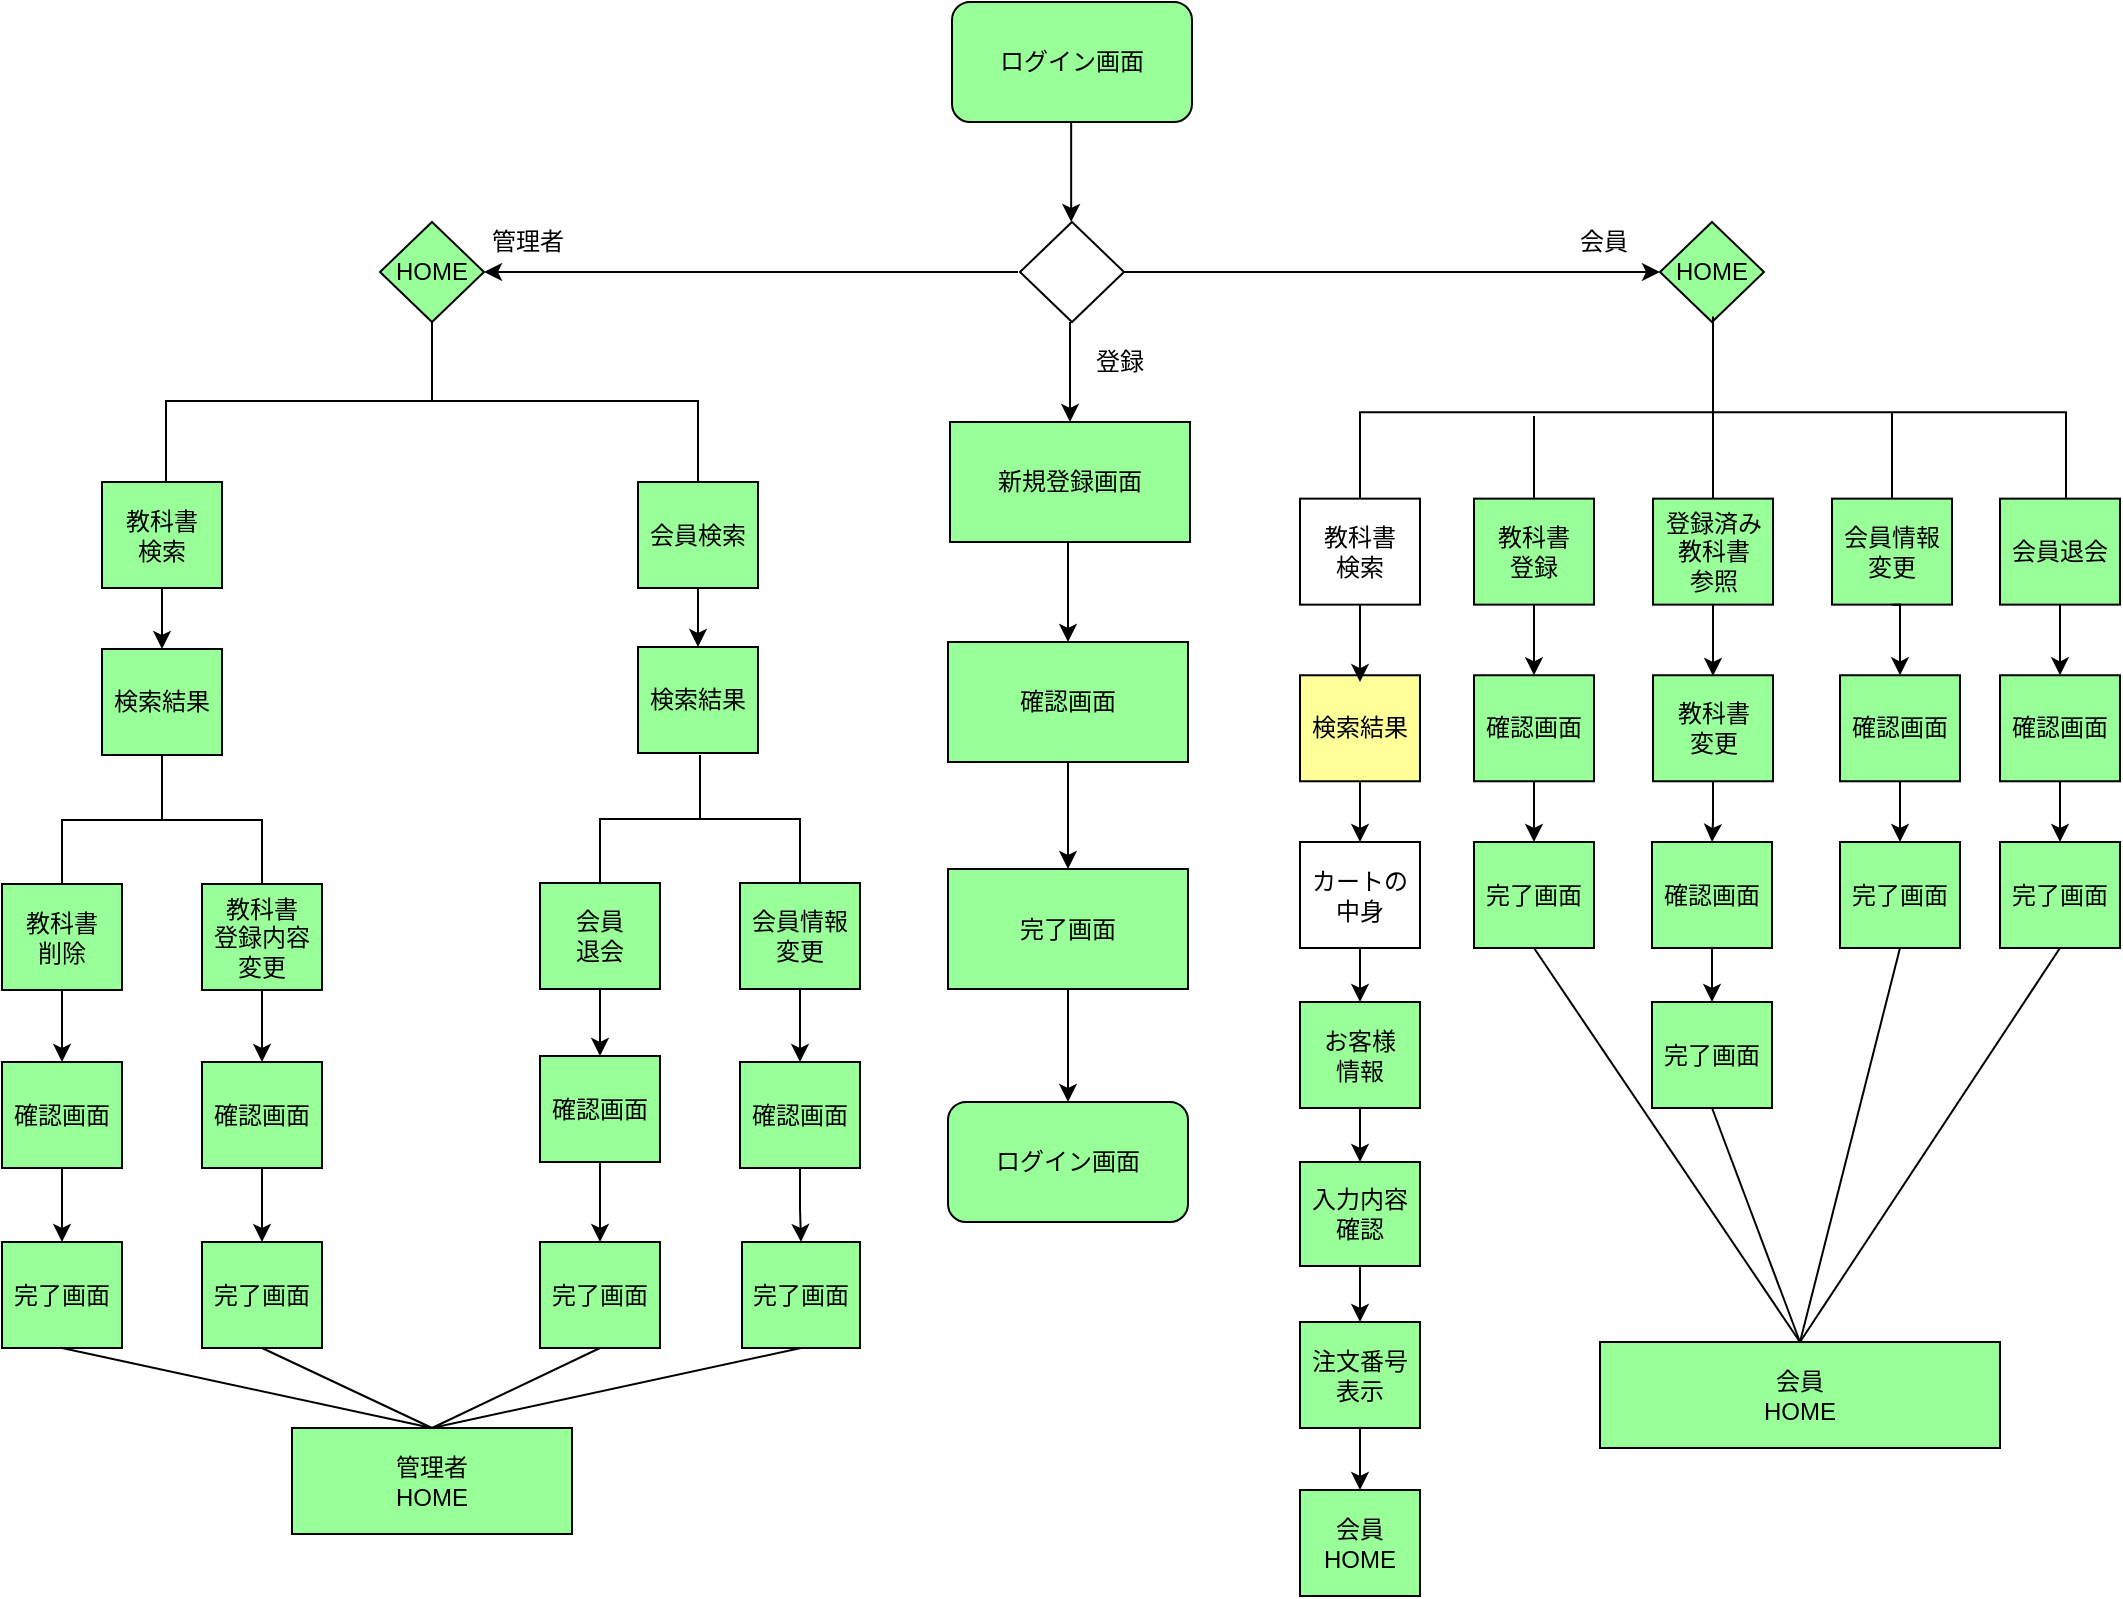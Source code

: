 <mxfile version="18.0.6" type="device"><diagram id="prtHgNgQTEPvFCAcTncT" name="Page-1"><mxGraphModel dx="1157" dy="737" grid="1" gridSize="10" guides="1" tooltips="1" connect="1" arrows="1" fold="1" page="1" pageScale="1" pageWidth="1169" pageHeight="827" math="0" shadow="0"><root><mxCell id="0"/><mxCell id="1" parent="0"/><mxCell id="O7uQDedIM6IcOSkmEDxa-4" value="ログイン画面" style="rounded=1;whiteSpace=wrap;html=1;fillColor=#99FF99;" parent="1" vertex="1"><mxGeometry x="526" y="30" width="120" height="60" as="geometry"/></mxCell><mxCell id="O7uQDedIM6IcOSkmEDxa-5" value="" style="endArrow=classic;html=1;rounded=0;" parent="1" edge="1"><mxGeometry width="50" height="50" relative="1" as="geometry"><mxPoint x="585.58" y="120" as="sourcePoint"/><mxPoint x="585.58" y="140" as="targetPoint"/><Array as="points"><mxPoint x="585.58" y="90"/><mxPoint x="585.58" y="130"/></Array></mxGeometry></mxCell><mxCell id="O7uQDedIM6IcOSkmEDxa-6" value="" style="rhombus;whiteSpace=wrap;html=1;" parent="1" vertex="1"><mxGeometry x="560" y="140" width="52" height="50" as="geometry"/></mxCell><mxCell id="O7uQDedIM6IcOSkmEDxa-7" value="" style="endArrow=classic;html=1;rounded=0;" parent="1" edge="1"><mxGeometry width="50" height="50" relative="1" as="geometry"><mxPoint x="585" y="220" as="sourcePoint"/><mxPoint x="585" y="240" as="targetPoint"/><Array as="points"><mxPoint x="585" y="190"/><mxPoint x="585" y="230"/></Array></mxGeometry></mxCell><mxCell id="O7uQDedIM6IcOSkmEDxa-8" value="新規登録画面" style="rounded=0;whiteSpace=wrap;html=1;fillColor=#99FF99;" parent="1" vertex="1"><mxGeometry x="525" y="240" width="120" height="60" as="geometry"/></mxCell><mxCell id="O7uQDedIM6IcOSkmEDxa-9" value="" style="endArrow=classic;html=1;rounded=0;" parent="1" edge="1"><mxGeometry width="50" height="50" relative="1" as="geometry"><mxPoint x="584" y="330" as="sourcePoint"/><mxPoint x="584" y="350" as="targetPoint"/><Array as="points"><mxPoint x="584" y="300"/><mxPoint x="584" y="340"/></Array></mxGeometry></mxCell><mxCell id="fEglPi-LXhJt4WA23QOj-53" style="edgeStyle=orthogonalEdgeStyle;rounded=0;orthogonalLoop=1;jettySize=auto;html=1;entryX=0.5;entryY=0;entryDx=0;entryDy=0;" edge="1" parent="1" source="O7uQDedIM6IcOSkmEDxa-10" target="xMVv9QfSRdIh94OtNRTo-37"><mxGeometry relative="1" as="geometry"/></mxCell><mxCell id="O7uQDedIM6IcOSkmEDxa-10" value="確認画面" style="rounded=0;whiteSpace=wrap;html=1;fillColor=#99FF99;" parent="1" vertex="1"><mxGeometry x="524" y="350" width="120" height="60" as="geometry"/></mxCell><mxCell id="O7uQDedIM6IcOSkmEDxa-11" value="" style="endArrow=classic;html=1;rounded=0;exitX=1;exitY=0.5;exitDx=0;exitDy=0;entryX=0;entryY=0.5;entryDx=0;entryDy=0;" parent="1" source="O7uQDedIM6IcOSkmEDxa-6" target="O7uQDedIM6IcOSkmEDxa-13" edge="1"><mxGeometry width="50" height="50" relative="1" as="geometry"><mxPoint x="670" y="165" as="sourcePoint"/><mxPoint x="681" y="164.5" as="targetPoint"/></mxGeometry></mxCell><mxCell id="O7uQDedIM6IcOSkmEDxa-13" value="HOME" style="rhombus;whiteSpace=wrap;html=1;fillColor=#99FF99;" parent="1" vertex="1"><mxGeometry x="880" y="140" width="52" height="50" as="geometry"/></mxCell><mxCell id="O7uQDedIM6IcOSkmEDxa-14" value="HOME" style="rhombus;whiteSpace=wrap;html=1;fillColor=#99FF99;" parent="1" vertex="1"><mxGeometry x="240" y="140" width="52" height="50" as="geometry"/></mxCell><mxCell id="O7uQDedIM6IcOSkmEDxa-16" value="" style="endArrow=classic;html=1;rounded=0;entryX=1;entryY=0.5;entryDx=0;entryDy=0;" parent="1" target="O7uQDedIM6IcOSkmEDxa-14" edge="1"><mxGeometry width="50" height="50" relative="1" as="geometry"><mxPoint x="559" y="165" as="sourcePoint"/><mxPoint x="480" y="165" as="targetPoint"/><Array as="points"><mxPoint x="559" y="164.5"/></Array></mxGeometry></mxCell><mxCell id="O7uQDedIM6IcOSkmEDxa-39" value="" style="group" parent="1" vertex="1" connectable="0"><mxGeometry x="730" y="190" width="300" height="229.63" as="geometry"/></mxCell><mxCell id="O7uQDedIM6IcOSkmEDxa-25" value="" style="strokeWidth=1;html=1;shape=mxgraph.flowchart.annotation_2;align=left;labelPosition=right;pointerEvents=1;rounded=0;sketch=0;rotation=90;" parent="O7uQDedIM6IcOSkmEDxa-39" vertex="1"><mxGeometry x="128.63" y="-131.37" width="95.75" height="353" as="geometry"/></mxCell><mxCell id="O7uQDedIM6IcOSkmEDxa-57" value="" style="group" parent="O7uQDedIM6IcOSkmEDxa-39" vertex="1" connectable="0"><mxGeometry x="-30" y="32" width="326" height="109.32" as="geometry"/></mxCell><mxCell id="O7uQDedIM6IcOSkmEDxa-27" value="" style="line;strokeWidth=1;direction=south;html=1;rounded=0;sketch=0;" parent="O7uQDedIM6IcOSkmEDxa-57" vertex="1"><mxGeometry x="201.51" y="12" width="10" height="50" as="geometry"/></mxCell><mxCell id="O7uQDedIM6IcOSkmEDxa-36" value="&lt;span style=&quot;color: rgba(0 , 0 , 0 , 0) ; font-family: monospace ; font-size: 0px ; background-color: rgb(248 , 249 , 250)&quot;&gt;%3CmxGraphModel%3E%3Croot%3E%3CmxCell%20id%3D%220%22%2F%3E%3CmxCell%20id%3D%221%22%20parent%3D%220%22%2F%3E%3CmxCell%20id%3D%222%22%20value%3D%22%22%20style%3D%22rounded%3D0%3BwhiteSpace%3Dwrap%3Bhtml%3D1%3Bsketch%3D0%3BstrokeWidth%3D1%3B%22%20vertex%3D%221%22%20parent%3D%221%22%3E%3CmxGeometry%20x%3D%22700%22%20y%3D%22280.32%22%20width%3D%2260%22%20height%3D%2253%22%20as%3D%22geometry%22%2F%3E%3C%2FmxCell%3E%3C%2Froot%3E%3C%2FmxGraphModel%3E&lt;/span&gt;" style="line;strokeWidth=1;direction=south;html=1;rounded=0;sketch=0;" parent="O7uQDedIM6IcOSkmEDxa-57" vertex="1"><mxGeometry x="110" y="15" width="14" height="45" as="geometry"/></mxCell><mxCell id="O7uQDedIM6IcOSkmEDxa-38" value="" style="line;strokeWidth=1;direction=south;html=1;rounded=0;sketch=0;" parent="O7uQDedIM6IcOSkmEDxa-57" vertex="1"><mxGeometry x="288.5" y="13.5" width="15" height="48" as="geometry"/></mxCell><mxCell id="O7uQDedIM6IcOSkmEDxa-45" value="教科書&lt;br&gt;検索" style="rounded=0;whiteSpace=wrap;html=1;sketch=0;strokeWidth=1;" parent="O7uQDedIM6IcOSkmEDxa-57" vertex="1"><mxGeometry y="56.32" width="60" height="53" as="geometry"/></mxCell><mxCell id="O7uQDedIM6IcOSkmEDxa-52" value="教科書&lt;br&gt;登録" style="rounded=0;whiteSpace=wrap;html=1;sketch=0;strokeWidth=1;fillColor=#99FF99;" parent="O7uQDedIM6IcOSkmEDxa-57" vertex="1"><mxGeometry x="87" y="56.32" width="60" height="53" as="geometry"/></mxCell><mxCell id="O7uQDedIM6IcOSkmEDxa-54" value="会員情報&lt;br&gt;変更" style="rounded=0;whiteSpace=wrap;html=1;sketch=0;strokeWidth=1;fillColor=#99FF99;" parent="O7uQDedIM6IcOSkmEDxa-57" vertex="1"><mxGeometry x="266" y="56.32" width="60" height="53" as="geometry"/></mxCell><mxCell id="xMVv9QfSRdIh94OtNRTo-4" value="登録済み&lt;br&gt;教科書&lt;br&gt;参照" style="rounded=0;whiteSpace=wrap;html=1;sketch=0;strokeWidth=1;fillColor=#99FF99;" parent="O7uQDedIM6IcOSkmEDxa-57" vertex="1"><mxGeometry x="176.51" y="56.32" width="60" height="53" as="geometry"/></mxCell><mxCell id="O7uQDedIM6IcOSkmEDxa-61" value="" style="endArrow=none;html=1;rounded=1;sketch=0;curved=0;" parent="O7uQDedIM6IcOSkmEDxa-39" edge="1"><mxGeometry width="50" height="50" relative="1" as="geometry"><mxPoint y="190" as="sourcePoint"/><mxPoint y="141.32" as="targetPoint"/></mxGeometry></mxCell><mxCell id="O7uQDedIM6IcOSkmEDxa-62" value="検索結果" style="rounded=0;whiteSpace=wrap;html=1;sketch=0;strokeWidth=1;fillColor=#FFFF99;" parent="O7uQDedIM6IcOSkmEDxa-39" vertex="1"><mxGeometry x="-30" y="176.63" width="60" height="53" as="geometry"/></mxCell><mxCell id="O7uQDedIM6IcOSkmEDxa-53" value="教科書&lt;br&gt;変更" style="rounded=0;whiteSpace=wrap;html=1;sketch=0;strokeWidth=1;fillColor=#99FF99;" parent="O7uQDedIM6IcOSkmEDxa-39" vertex="1"><mxGeometry x="146.51" y="176.63" width="60" height="53" as="geometry"/></mxCell><mxCell id="xMVv9QfSRdIh94OtNRTo-1" value="" style="edgeStyle=orthogonalEdgeStyle;rounded=0;orthogonalLoop=1;jettySize=auto;html=1;exitX=0.5;exitY=1;exitDx=0;exitDy=0;entryX=0.5;entryY=0;entryDx=0;entryDy=0;" parent="O7uQDedIM6IcOSkmEDxa-39" source="xMVv9QfSRdIh94OtNRTo-4" target="O7uQDedIM6IcOSkmEDxa-53" edge="1"><mxGeometry relative="1" as="geometry"><mxPoint x="60" y="210" as="sourcePoint"/><mxPoint x="170" y="190" as="targetPoint"/><Array as="points"><mxPoint x="177" y="177"/><mxPoint x="177" y="177"/></Array></mxGeometry></mxCell><mxCell id="xMVv9QfSRdIh94OtNRTo-5" value="確認画面" style="rounded=0;whiteSpace=wrap;html=1;sketch=0;strokeWidth=1;fillColor=#99FF99;" parent="O7uQDedIM6IcOSkmEDxa-39" vertex="1"><mxGeometry x="57" y="176.63" width="60" height="53" as="geometry"/></mxCell><mxCell id="xMVv9QfSRdIh94OtNRTo-6" value="確認画面" style="rounded=0;whiteSpace=wrap;html=1;sketch=0;strokeWidth=1;fillColor=#99FF99;" parent="O7uQDedIM6IcOSkmEDxa-39" vertex="1"><mxGeometry x="240" y="176.63" width="60" height="53" as="geometry"/></mxCell><mxCell id="xMVv9QfSRdIh94OtNRTo-48" style="edgeStyle=orthogonalEdgeStyle;rounded=0;orthogonalLoop=1;jettySize=auto;html=1;exitX=0.5;exitY=1;exitDx=0;exitDy=0;entryX=0.5;entryY=0;entryDx=0;entryDy=0;" parent="O7uQDedIM6IcOSkmEDxa-39" source="O7uQDedIM6IcOSkmEDxa-54" target="xMVv9QfSRdIh94OtNRTo-6" edge="1"><mxGeometry relative="1" as="geometry"/></mxCell><mxCell id="fEglPi-LXhJt4WA23QOj-39" style="edgeStyle=orthogonalEdgeStyle;rounded=0;orthogonalLoop=1;jettySize=auto;html=1;entryX=0.5;entryY=0;entryDx=0;entryDy=0;" edge="1" parent="O7uQDedIM6IcOSkmEDxa-39" source="O7uQDedIM6IcOSkmEDxa-52" target="xMVv9QfSRdIh94OtNRTo-5"><mxGeometry relative="1" as="geometry"/></mxCell><mxCell id="fEglPi-LXhJt4WA23QOj-33" value="" style="edgeStyle=orthogonalEdgeStyle;rounded=0;orthogonalLoop=1;jettySize=auto;html=1;entryX=0.5;entryY=0;entryDx=0;entryDy=0;" edge="1" parent="1" source="O7uQDedIM6IcOSkmEDxa-55" target="xMVv9QfSRdIh94OtNRTo-27"><mxGeometry relative="1" as="geometry"/></mxCell><mxCell id="O7uQDedIM6IcOSkmEDxa-55" value="会員退会" style="rounded=0;whiteSpace=wrap;html=1;sketch=0;strokeWidth=1;fillColor=#99FF99;" parent="1" vertex="1"><mxGeometry x="1050" y="278.32" width="60" height="53" as="geometry"/></mxCell><mxCell id="fEglPi-LXhJt4WA23QOj-58" style="edgeStyle=orthogonalEdgeStyle;rounded=0;orthogonalLoop=1;jettySize=auto;html=1;entryX=0.5;entryY=0;entryDx=0;entryDy=0;" edge="1" parent="1" source="O7uQDedIM6IcOSkmEDxa-89" target="O7uQDedIM6IcOSkmEDxa-90"><mxGeometry relative="1" as="geometry"/></mxCell><mxCell id="O7uQDedIM6IcOSkmEDxa-89" value="カートの中身" style="rounded=0;whiteSpace=wrap;html=1;sketch=0;strokeWidth=1;" parent="1" vertex="1"><mxGeometry x="700" y="450" width="60" height="53" as="geometry"/></mxCell><mxCell id="fEglPi-LXhJt4WA23QOj-59" style="edgeStyle=orthogonalEdgeStyle;rounded=0;orthogonalLoop=1;jettySize=auto;html=1;" edge="1" parent="1" source="O7uQDedIM6IcOSkmEDxa-90" target="O7uQDedIM6IcOSkmEDxa-91"><mxGeometry relative="1" as="geometry"/></mxCell><mxCell id="O7uQDedIM6IcOSkmEDxa-90" value="お客様&lt;br&gt;情報" style="rounded=0;whiteSpace=wrap;html=1;sketch=0;strokeWidth=1;fillColor=#99FF99;" parent="1" vertex="1"><mxGeometry x="700" y="530" width="60" height="53" as="geometry"/></mxCell><mxCell id="fEglPi-LXhJt4WA23QOj-60" style="edgeStyle=orthogonalEdgeStyle;rounded=0;orthogonalLoop=1;jettySize=auto;html=1;entryX=0.5;entryY=0;entryDx=0;entryDy=0;" edge="1" parent="1" source="O7uQDedIM6IcOSkmEDxa-91" target="O7uQDedIM6IcOSkmEDxa-93"><mxGeometry relative="1" as="geometry"/></mxCell><mxCell id="O7uQDedIM6IcOSkmEDxa-91" value="入力内容確認&lt;span style=&quot;color: rgba(0 , 0 , 0 , 0) ; font-family: monospace ; font-size: 0px&quot;&gt;%3CmxGraphModel%3E%3Croot%3E%3CmxCell%20id%3D%220%22%2F%3E%3CmxCell%20id%3D%221%22%20parent%3D%220%22%2F%3E%3CmxCell%20id%3D%222%22%20value%3D%22%E3%82%AB%E3%83%BC%E3%83%88%E3%81%AE%E4%B8%AD%E8%BA%AB%22%20style%3D%22rounded%3D0%3BwhiteSpace%3Dwrap%3Bhtml%3D1%3Bsketch%3D0%3BstrokeWidth%3D1%3B%22%20vertex%3D%221%22%20parent%3D%221%22%3E%3CmxGeometry%20x%3D%22700%22%20y%3D%22450%22%20width%3D%2260%22%20height%3D%2253%22%20as%3D%22geometry%22%2F%3E%3C%2FmxCell%3E%3C%2Froot%3E%3C%2FmxGraphModel%3E&lt;/span&gt;" style="rounded=0;whiteSpace=wrap;html=1;sketch=0;strokeWidth=1;fillColor=#99FF99;" parent="1" vertex="1"><mxGeometry x="700" y="610" width="60" height="52" as="geometry"/></mxCell><mxCell id="fEglPi-LXhJt4WA23QOj-61" style="edgeStyle=orthogonalEdgeStyle;rounded=0;orthogonalLoop=1;jettySize=auto;html=1;entryX=0.5;entryY=0;entryDx=0;entryDy=0;" edge="1" parent="1" source="O7uQDedIM6IcOSkmEDxa-93" target="xMVv9QfSRdIh94OtNRTo-38"><mxGeometry relative="1" as="geometry"/></mxCell><mxCell id="O7uQDedIM6IcOSkmEDxa-93" value="注文番号表示" style="rounded=0;whiteSpace=wrap;html=1;sketch=0;strokeWidth=1;fillColor=#99FF99;" parent="1" vertex="1"><mxGeometry x="700" y="690" width="60" height="53" as="geometry"/></mxCell><mxCell id="O7uQDedIM6IcOSkmEDxa-97" value="" style="endArrow=none;html=1;rounded=1;sketch=0;curved=0;" parent="1" edge="1"><mxGeometry width="50" height="50" relative="1" as="geometry"><mxPoint x="760" y="480" as="sourcePoint"/><mxPoint x="760" y="450.37" as="targetPoint"/></mxGeometry></mxCell><mxCell id="O7uQDedIM6IcOSkmEDxa-131" value="" style="strokeWidth=1;html=1;shape=mxgraph.flowchart.annotation_2;align=left;labelPosition=right;pointerEvents=1;rounded=0;sketch=0;rotation=90;" parent="1" vertex="1"><mxGeometry x="226" y="96.5" width="80" height="266" as="geometry"/></mxCell><mxCell id="fEglPi-LXhJt4WA23QOj-48" style="edgeStyle=orthogonalEdgeStyle;rounded=0;orthogonalLoop=1;jettySize=auto;html=1;entryX=0.5;entryY=0;entryDx=0;entryDy=0;" edge="1" parent="1" source="O7uQDedIM6IcOSkmEDxa-141" target="O7uQDedIM6IcOSkmEDxa-198"><mxGeometry relative="1" as="geometry"/></mxCell><mxCell id="O7uQDedIM6IcOSkmEDxa-141" value="会員検索" style="rounded=0;whiteSpace=wrap;html=1;sketch=0;strokeWidth=1;fillColor=#99FF99;" parent="1" vertex="1"><mxGeometry x="369" y="270" width="60" height="53" as="geometry"/></mxCell><mxCell id="fEglPi-LXhJt4WA23QOj-42" style="edgeStyle=orthogonalEdgeStyle;rounded=0;orthogonalLoop=1;jettySize=auto;html=1;entryX=0.5;entryY=0;entryDx=0;entryDy=0;" edge="1" parent="1" source="O7uQDedIM6IcOSkmEDxa-145" target="O7uQDedIM6IcOSkmEDxa-199"><mxGeometry relative="1" as="geometry"/></mxCell><mxCell id="O7uQDedIM6IcOSkmEDxa-145" value="教科書&lt;br&gt;検索" style="rounded=0;whiteSpace=wrap;html=1;sketch=0;strokeWidth=1;fillColor=#99FF99;" parent="1" vertex="1"><mxGeometry x="101" y="270" width="60" height="53" as="geometry"/></mxCell><mxCell id="O7uQDedIM6IcOSkmEDxa-198" value="検索結果" style="rounded=0;whiteSpace=wrap;html=1;sketch=0;strokeWidth=1;fillColor=#99FF99;" parent="1" vertex="1"><mxGeometry x="369" y="352.5" width="60" height="53" as="geometry"/></mxCell><mxCell id="O7uQDedIM6IcOSkmEDxa-199" value="検索結果" style="rounded=0;whiteSpace=wrap;html=1;sketch=0;strokeWidth=1;fillColor=#99FF99;" parent="1" vertex="1"><mxGeometry x="101" y="353.5" width="60" height="53" as="geometry"/></mxCell><mxCell id="O7uQDedIM6IcOSkmEDxa-210" value="" style="group" parent="1" vertex="1" connectable="0"><mxGeometry x="320" y="406.5" width="160" height="117" as="geometry"/></mxCell><mxCell id="O7uQDedIM6IcOSkmEDxa-147" value="" style="strokeWidth=1;html=1;shape=mxgraph.flowchart.annotation_2;align=left;labelPosition=right;pointerEvents=1;rounded=0;sketch=0;direction=south;" parent="O7uQDedIM6IcOSkmEDxa-210" vertex="1"><mxGeometry x="30" width="100" height="64" as="geometry"/></mxCell><mxCell id="O7uQDedIM6IcOSkmEDxa-207" value="" style="group" parent="O7uQDedIM6IcOSkmEDxa-210" vertex="1" connectable="0"><mxGeometry y="64" width="160" height="53" as="geometry"/></mxCell><mxCell id="O7uQDedIM6IcOSkmEDxa-148" value="会員&lt;br&gt;退会" style="rounded=0;whiteSpace=wrap;html=1;sketch=0;strokeWidth=1;fillColor=#99FF99;" parent="O7uQDedIM6IcOSkmEDxa-207" vertex="1"><mxGeometry width="60" height="53" as="geometry"/></mxCell><mxCell id="O7uQDedIM6IcOSkmEDxa-149" value="会員情報&lt;br&gt;変更" style="rounded=0;whiteSpace=wrap;html=1;sketch=0;strokeWidth=1;fillColor=#99FF99;" parent="O7uQDedIM6IcOSkmEDxa-207" vertex="1"><mxGeometry x="100" width="60" height="53" as="geometry"/></mxCell><mxCell id="O7uQDedIM6IcOSkmEDxa-211" value="" style="group" parent="1" vertex="1" connectable="0"><mxGeometry x="51" y="407" width="160" height="117" as="geometry"/></mxCell><mxCell id="O7uQDedIM6IcOSkmEDxa-212" value="" style="strokeWidth=1;html=1;shape=mxgraph.flowchart.annotation_2;align=left;labelPosition=right;pointerEvents=1;rounded=0;sketch=0;direction=south;" parent="O7uQDedIM6IcOSkmEDxa-211" vertex="1"><mxGeometry x="30" width="100" height="64" as="geometry"/></mxCell><mxCell id="O7uQDedIM6IcOSkmEDxa-213" value="" style="group" parent="O7uQDedIM6IcOSkmEDxa-211" vertex="1" connectable="0"><mxGeometry y="64" width="160" height="53" as="geometry"/></mxCell><mxCell id="O7uQDedIM6IcOSkmEDxa-214" value="教科書&lt;br&gt;削除" style="rounded=0;whiteSpace=wrap;html=1;sketch=0;strokeWidth=1;fillColor=#99FF99;" parent="O7uQDedIM6IcOSkmEDxa-213" vertex="1"><mxGeometry width="60" height="53" as="geometry"/></mxCell><mxCell id="O7uQDedIM6IcOSkmEDxa-215" value="教科書&lt;br&gt;登録内容&lt;br&gt;変更" style="rounded=0;whiteSpace=wrap;html=1;sketch=0;strokeWidth=1;fillColor=#99FF99;" parent="O7uQDedIM6IcOSkmEDxa-213" vertex="1"><mxGeometry x="100" width="60" height="53" as="geometry"/></mxCell><mxCell id="O7uQDedIM6IcOSkmEDxa-216" value="管理者" style="rounded=0;whiteSpace=wrap;html=1;sketch=0;strokeWidth=0;strokeColor=#FFFFFF;" parent="1" vertex="1"><mxGeometry x="292" y="140" width="44" height="20" as="geometry"/></mxCell><mxCell id="O7uQDedIM6IcOSkmEDxa-217" value="登録" style="rounded=0;whiteSpace=wrap;html=1;sketch=0;strokeWidth=0;strokeColor=#FFFFFF;" parent="1" vertex="1"><mxGeometry x="590" y="200" width="40" height="20" as="geometry"/></mxCell><mxCell id="O7uQDedIM6IcOSkmEDxa-218" value="会員" style="rounded=0;whiteSpace=wrap;html=1;sketch=0;strokeWidth=0;strokeColor=#FFFFFF;" parent="1" vertex="1"><mxGeometry x="830" y="140" width="44" height="20" as="geometry"/></mxCell><mxCell id="xMVv9QfSRdIh94OtNRTo-7" value="完了画面" style="rounded=0;whiteSpace=wrap;html=1;sketch=0;strokeWidth=1;fillColor=#99FF99;" parent="1" vertex="1"><mxGeometry x="787" y="450" width="60" height="53" as="geometry"/></mxCell><mxCell id="xMVv9QfSRdIh94OtNRTo-8" value="完了画面" style="rounded=0;whiteSpace=wrap;html=1;sketch=0;strokeWidth=1;fillColor=#99FF99;" parent="1" vertex="1"><mxGeometry x="970" y="450" width="60" height="53" as="geometry"/></mxCell><mxCell id="xMVv9QfSRdIh94OtNRTo-9" value="完了画面" style="rounded=0;whiteSpace=wrap;html=1;sketch=0;strokeWidth=1;fillColor=#99FF99;" parent="1" vertex="1"><mxGeometry x="876" y="530" width="60" height="53" as="geometry"/></mxCell><mxCell id="fEglPi-LXhJt4WA23QOj-63" style="edgeStyle=orthogonalEdgeStyle;rounded=0;orthogonalLoop=1;jettySize=auto;html=1;entryX=0.5;entryY=0;entryDx=0;entryDy=0;" edge="1" parent="1" source="xMVv9QfSRdIh94OtNRTo-26" target="xMVv9QfSRdIh94OtNRTo-9"><mxGeometry relative="1" as="geometry"/></mxCell><mxCell id="xMVv9QfSRdIh94OtNRTo-26" value="確認画面" style="rounded=0;whiteSpace=wrap;html=1;sketch=0;strokeWidth=1;fillColor=#99FF99;" parent="1" vertex="1"><mxGeometry x="876" y="450" width="60" height="53" as="geometry"/></mxCell><mxCell id="fEglPi-LXhJt4WA23QOj-34" style="edgeStyle=orthogonalEdgeStyle;rounded=0;orthogonalLoop=1;jettySize=auto;html=1;entryX=0.5;entryY=0;entryDx=0;entryDy=0;" edge="1" parent="1" source="xMVv9QfSRdIh94OtNRTo-27" target="xMVv9QfSRdIh94OtNRTo-36"><mxGeometry relative="1" as="geometry"/></mxCell><mxCell id="xMVv9QfSRdIh94OtNRTo-27" value="確認画面" style="rounded=0;whiteSpace=wrap;html=1;sketch=0;strokeWidth=1;fillColor=#99FF99;" parent="1" vertex="1"><mxGeometry x="1050" y="366.63" width="60" height="53" as="geometry"/></mxCell><mxCell id="fEglPi-LXhJt4WA23QOj-50" style="edgeStyle=orthogonalEdgeStyle;rounded=0;orthogonalLoop=1;jettySize=auto;html=1;entryX=0.5;entryY=0;entryDx=0;entryDy=0;" edge="1" parent="1" source="xMVv9QfSRdIh94OtNRTo-28" target="fEglPi-LXhJt4WA23QOj-8"><mxGeometry relative="1" as="geometry"/></mxCell><mxCell id="xMVv9QfSRdIh94OtNRTo-28" value="確認画面" style="rounded=0;whiteSpace=wrap;html=1;sketch=0;strokeWidth=1;fillColor=#99FF99;" parent="1" vertex="1"><mxGeometry x="320" y="557" width="60" height="53" as="geometry"/></mxCell><mxCell id="fEglPi-LXhJt4WA23QOj-52" style="edgeStyle=orthogonalEdgeStyle;rounded=0;orthogonalLoop=1;jettySize=auto;html=1;entryX=0.5;entryY=0;entryDx=0;entryDy=0;" edge="1" parent="1" source="xMVv9QfSRdIh94OtNRTo-29" target="fEglPi-LXhJt4WA23QOj-9"><mxGeometry relative="1" as="geometry"/></mxCell><mxCell id="xMVv9QfSRdIh94OtNRTo-29" value="確認画面" style="rounded=0;whiteSpace=wrap;html=1;sketch=0;strokeWidth=1;fillColor=#99FF99;" parent="1" vertex="1"><mxGeometry x="420" y="560" width="60" height="53" as="geometry"/></mxCell><mxCell id="fEglPi-LXhJt4WA23QOj-46" style="edgeStyle=orthogonalEdgeStyle;rounded=0;orthogonalLoop=1;jettySize=auto;html=1;entryX=0.5;entryY=0;entryDx=0;entryDy=0;" edge="1" parent="1" source="xMVv9QfSRdIh94OtNRTo-30" target="fEglPi-LXhJt4WA23QOj-7"><mxGeometry relative="1" as="geometry"/></mxCell><mxCell id="xMVv9QfSRdIh94OtNRTo-30" value="確認画面" style="rounded=0;whiteSpace=wrap;html=1;sketch=0;strokeWidth=1;fillColor=#99FF99;" parent="1" vertex="1"><mxGeometry x="151" y="560" width="60" height="53" as="geometry"/></mxCell><mxCell id="fEglPi-LXhJt4WA23QOj-45" style="edgeStyle=orthogonalEdgeStyle;rounded=0;orthogonalLoop=1;jettySize=auto;html=1;entryX=0.5;entryY=0;entryDx=0;entryDy=0;" edge="1" parent="1" source="xMVv9QfSRdIh94OtNRTo-31" target="fEglPi-LXhJt4WA23QOj-6"><mxGeometry relative="1" as="geometry"/></mxCell><mxCell id="xMVv9QfSRdIh94OtNRTo-31" value="確認画面" style="rounded=0;whiteSpace=wrap;html=1;sketch=0;strokeWidth=1;fillColor=#99FF99;" parent="1" vertex="1"><mxGeometry x="51" y="560" width="60" height="53" as="geometry"/></mxCell><mxCell id="xMVv9QfSRdIh94OtNRTo-36" value="完了画面" style="rounded=0;whiteSpace=wrap;html=1;sketch=0;strokeWidth=1;fillColor=#99FF99;" parent="1" vertex="1"><mxGeometry x="1050" y="450" width="60" height="53" as="geometry"/></mxCell><mxCell id="fEglPi-LXhJt4WA23QOj-54" style="edgeStyle=orthogonalEdgeStyle;rounded=0;orthogonalLoop=1;jettySize=auto;html=1;entryX=0.5;entryY=0;entryDx=0;entryDy=0;" edge="1" parent="1" source="xMVv9QfSRdIh94OtNRTo-37" target="xMVv9QfSRdIh94OtNRTo-47"><mxGeometry relative="1" as="geometry"/></mxCell><mxCell id="xMVv9QfSRdIh94OtNRTo-37" value="完了画面" style="rounded=0;whiteSpace=wrap;html=1;fillColor=#99FF99;" parent="1" vertex="1"><mxGeometry x="524" y="463.5" width="120" height="60" as="geometry"/></mxCell><mxCell id="xMVv9QfSRdIh94OtNRTo-38" value="会員&lt;br&gt;HOME" style="rounded=0;whiteSpace=wrap;html=1;sketch=0;strokeWidth=1;fillColor=#99FF99;" parent="1" vertex="1"><mxGeometry x="700" y="774" width="60" height="53" as="geometry"/></mxCell><mxCell id="xMVv9QfSRdIh94OtNRTo-40" value="会員&lt;br&gt;HOME" style="rounded=0;whiteSpace=wrap;html=1;sketch=0;strokeWidth=1;fillColor=#99FF99;" parent="1" vertex="1"><mxGeometry x="850" y="700" width="200" height="53" as="geometry"/></mxCell><mxCell id="xMVv9QfSRdIh94OtNRTo-46" value="管理者&lt;br&gt;HOME" style="rounded=0;whiteSpace=wrap;html=1;sketch=0;strokeWidth=1;fillColor=#99FF99;" parent="1" vertex="1"><mxGeometry x="196" y="743" width="140" height="53" as="geometry"/></mxCell><mxCell id="xMVv9QfSRdIh94OtNRTo-47" value="ログイン画面" style="rounded=1;whiteSpace=wrap;html=1;fillColor=#99FF99;" parent="1" vertex="1"><mxGeometry x="524" y="580" width="120" height="60" as="geometry"/></mxCell><mxCell id="fEglPi-LXhJt4WA23QOj-5" value="" style="endArrow=none;html=1;rounded=0;entryX=0.5;entryY=1;entryDx=0;entryDy=0;exitX=0.5;exitY=0;exitDx=0;exitDy=0;" edge="1" parent="1" source="xMVv9QfSRdIh94OtNRTo-46" target="fEglPi-LXhJt4WA23QOj-7"><mxGeometry width="50" height="50" relative="1" as="geometry"><mxPoint x="276" y="660" as="sourcePoint"/><mxPoint x="266" y="703" as="targetPoint"/></mxGeometry></mxCell><mxCell id="fEglPi-LXhJt4WA23QOj-6" value="完了画面" style="rounded=0;whiteSpace=wrap;html=1;sketch=0;strokeWidth=1;fillColor=#99FF99;" vertex="1" parent="1"><mxGeometry x="51" y="650" width="60" height="53" as="geometry"/></mxCell><mxCell id="fEglPi-LXhJt4WA23QOj-7" value="完了画面" style="rounded=0;whiteSpace=wrap;html=1;sketch=0;strokeWidth=1;fillColor=#99FF99;" vertex="1" parent="1"><mxGeometry x="151" y="650" width="60" height="53" as="geometry"/></mxCell><mxCell id="fEglPi-LXhJt4WA23QOj-8" value="完了画面" style="rounded=0;whiteSpace=wrap;html=1;sketch=0;strokeWidth=1;fillColor=#99FF99;" vertex="1" parent="1"><mxGeometry x="320" y="650" width="60" height="53" as="geometry"/></mxCell><mxCell id="fEglPi-LXhJt4WA23QOj-9" value="完了画面" style="rounded=0;whiteSpace=wrap;html=1;sketch=0;strokeWidth=1;fillColor=#99FF99;" vertex="1" parent="1"><mxGeometry x="421" y="650" width="59" height="53" as="geometry"/></mxCell><mxCell id="fEglPi-LXhJt4WA23QOj-10" value="" style="endArrow=none;html=1;rounded=0;entryX=0.5;entryY=1;entryDx=0;entryDy=0;exitX=0.5;exitY=0;exitDx=0;exitDy=0;" edge="1" parent="1" source="xMVv9QfSRdIh94OtNRTo-46" target="fEglPi-LXhJt4WA23QOj-9"><mxGeometry width="50" height="50" relative="1" as="geometry"><mxPoint x="435" y="760" as="sourcePoint"/><mxPoint x="350" y="720" as="targetPoint"/></mxGeometry></mxCell><mxCell id="fEglPi-LXhJt4WA23QOj-13" value="" style="endArrow=none;html=1;rounded=0;entryX=0.5;entryY=1;entryDx=0;entryDy=0;exitX=0.5;exitY=0;exitDx=0;exitDy=0;" edge="1" parent="1" source="xMVv9QfSRdIh94OtNRTo-46" target="fEglPi-LXhJt4WA23QOj-8"><mxGeometry width="50" height="50" relative="1" as="geometry"><mxPoint x="270" y="740" as="sourcePoint"/><mxPoint x="221" y="743" as="targetPoint"/></mxGeometry></mxCell><mxCell id="fEglPi-LXhJt4WA23QOj-14" value="" style="endArrow=none;html=1;rounded=0;entryX=0.5;entryY=1;entryDx=0;entryDy=0;exitX=0.5;exitY=0;exitDx=0;exitDy=0;" edge="1" parent="1" source="xMVv9QfSRdIh94OtNRTo-46" target="fEglPi-LXhJt4WA23QOj-6"><mxGeometry width="50" height="50" relative="1" as="geometry"><mxPoint x="316" y="793" as="sourcePoint"/><mxPoint x="231" y="753" as="targetPoint"/></mxGeometry></mxCell><mxCell id="fEglPi-LXhJt4WA23QOj-40" style="edgeStyle=orthogonalEdgeStyle;rounded=0;orthogonalLoop=1;jettySize=auto;html=1;entryX=0.5;entryY=0;entryDx=0;entryDy=0;" edge="1" parent="1" source="xMVv9QfSRdIh94OtNRTo-5" target="xMVv9QfSRdIh94OtNRTo-7"><mxGeometry relative="1" as="geometry"/></mxCell><mxCell id="fEglPi-LXhJt4WA23QOj-43" style="edgeStyle=orthogonalEdgeStyle;rounded=0;orthogonalLoop=1;jettySize=auto;html=1;entryX=0.5;entryY=0;entryDx=0;entryDy=0;" edge="1" parent="1" source="O7uQDedIM6IcOSkmEDxa-214" target="xMVv9QfSRdIh94OtNRTo-31"><mxGeometry relative="1" as="geometry"/></mxCell><mxCell id="fEglPi-LXhJt4WA23QOj-44" style="edgeStyle=orthogonalEdgeStyle;rounded=0;orthogonalLoop=1;jettySize=auto;html=1;entryX=0.5;entryY=0;entryDx=0;entryDy=0;" edge="1" parent="1" source="O7uQDedIM6IcOSkmEDxa-215" target="xMVv9QfSRdIh94OtNRTo-30"><mxGeometry relative="1" as="geometry"/></mxCell><mxCell id="fEglPi-LXhJt4WA23QOj-49" style="edgeStyle=orthogonalEdgeStyle;rounded=0;orthogonalLoop=1;jettySize=auto;html=1;entryX=0.5;entryY=0;entryDx=0;entryDy=0;" edge="1" parent="1" source="O7uQDedIM6IcOSkmEDxa-148" target="xMVv9QfSRdIh94OtNRTo-28"><mxGeometry relative="1" as="geometry"/></mxCell><mxCell id="fEglPi-LXhJt4WA23QOj-51" style="edgeStyle=orthogonalEdgeStyle;rounded=0;orthogonalLoop=1;jettySize=auto;html=1;" edge="1" parent="1" source="O7uQDedIM6IcOSkmEDxa-149" target="xMVv9QfSRdIh94OtNRTo-29"><mxGeometry relative="1" as="geometry"/></mxCell><mxCell id="fEglPi-LXhJt4WA23QOj-56" style="edgeStyle=orthogonalEdgeStyle;rounded=0;orthogonalLoop=1;jettySize=auto;html=1;entryX=0.5;entryY=0.064;entryDx=0;entryDy=0;entryPerimeter=0;" edge="1" parent="1" target="O7uQDedIM6IcOSkmEDxa-62"><mxGeometry relative="1" as="geometry"><mxPoint x="730" y="360" as="targetPoint"/><mxPoint x="730" y="331.32" as="sourcePoint"/></mxGeometry></mxCell><mxCell id="fEglPi-LXhJt4WA23QOj-57" style="edgeStyle=orthogonalEdgeStyle;rounded=0;orthogonalLoop=1;jettySize=auto;html=1;entryX=0.5;entryY=0;entryDx=0;entryDy=0;" edge="1" parent="1" source="O7uQDedIM6IcOSkmEDxa-62" target="O7uQDedIM6IcOSkmEDxa-89"><mxGeometry relative="1" as="geometry"/></mxCell><mxCell id="fEglPi-LXhJt4WA23QOj-62" style="edgeStyle=orthogonalEdgeStyle;rounded=0;orthogonalLoop=1;jettySize=auto;html=1;entryX=0.5;entryY=0;entryDx=0;entryDy=0;" edge="1" parent="1" source="O7uQDedIM6IcOSkmEDxa-53" target="xMVv9QfSRdIh94OtNRTo-26"><mxGeometry relative="1" as="geometry"/></mxCell><mxCell id="fEglPi-LXhJt4WA23QOj-65" style="edgeStyle=orthogonalEdgeStyle;rounded=0;orthogonalLoop=1;jettySize=auto;html=1;entryX=0.5;entryY=0;entryDx=0;entryDy=0;" edge="1" parent="1" source="xMVv9QfSRdIh94OtNRTo-6" target="xMVv9QfSRdIh94OtNRTo-8"><mxGeometry relative="1" as="geometry"/></mxCell><mxCell id="fEglPi-LXhJt4WA23QOj-69" value="" style="endArrow=none;html=1;rounded=0;entryX=0.5;entryY=1;entryDx=0;entryDy=0;exitX=0.5;exitY=0;exitDx=0;exitDy=0;" edge="1" parent="1" source="xMVv9QfSRdIh94OtNRTo-40" target="xMVv9QfSRdIh94OtNRTo-8"><mxGeometry width="50" height="50" relative="1" as="geometry"><mxPoint x="930" y="570" as="sourcePoint"/><mxPoint x="1000" y="510" as="targetPoint"/></mxGeometry></mxCell><mxCell id="fEglPi-LXhJt4WA23QOj-70" value="" style="endArrow=none;html=1;rounded=0;entryX=0.5;entryY=1;entryDx=0;entryDy=0;exitX=0.5;exitY=0;exitDx=0;exitDy=0;" edge="1" parent="1" source="xMVv9QfSRdIh94OtNRTo-40" target="xMVv9QfSRdIh94OtNRTo-7"><mxGeometry width="50" height="50" relative="1" as="geometry"><mxPoint x="797" y="703" as="sourcePoint"/><mxPoint x="847" y="544" as="targetPoint"/></mxGeometry></mxCell><mxCell id="fEglPi-LXhJt4WA23QOj-71" value="" style="endArrow=none;html=1;rounded=0;entryX=0.5;entryY=1;entryDx=0;entryDy=0;exitX=0.5;exitY=0;exitDx=0;exitDy=0;" edge="1" parent="1" source="xMVv9QfSRdIh94OtNRTo-40" target="xMVv9QfSRdIh94OtNRTo-9"><mxGeometry width="50" height="50" relative="1" as="geometry"><mxPoint x="860" y="749" as="sourcePoint"/><mxPoint x="910" y="590" as="targetPoint"/></mxGeometry></mxCell><mxCell id="fEglPi-LXhJt4WA23QOj-72" value="" style="endArrow=none;html=1;rounded=0;entryX=0.5;entryY=1;entryDx=0;entryDy=0;exitX=0.5;exitY=0;exitDx=0;exitDy=0;" edge="1" parent="1" source="xMVv9QfSRdIh94OtNRTo-40" target="xMVv9QfSRdIh94OtNRTo-36"><mxGeometry width="50" height="50" relative="1" as="geometry"><mxPoint x="980" y="692" as="sourcePoint"/><mxPoint x="1030" y="533" as="targetPoint"/></mxGeometry></mxCell></root></mxGraphModel></diagram></mxfile>